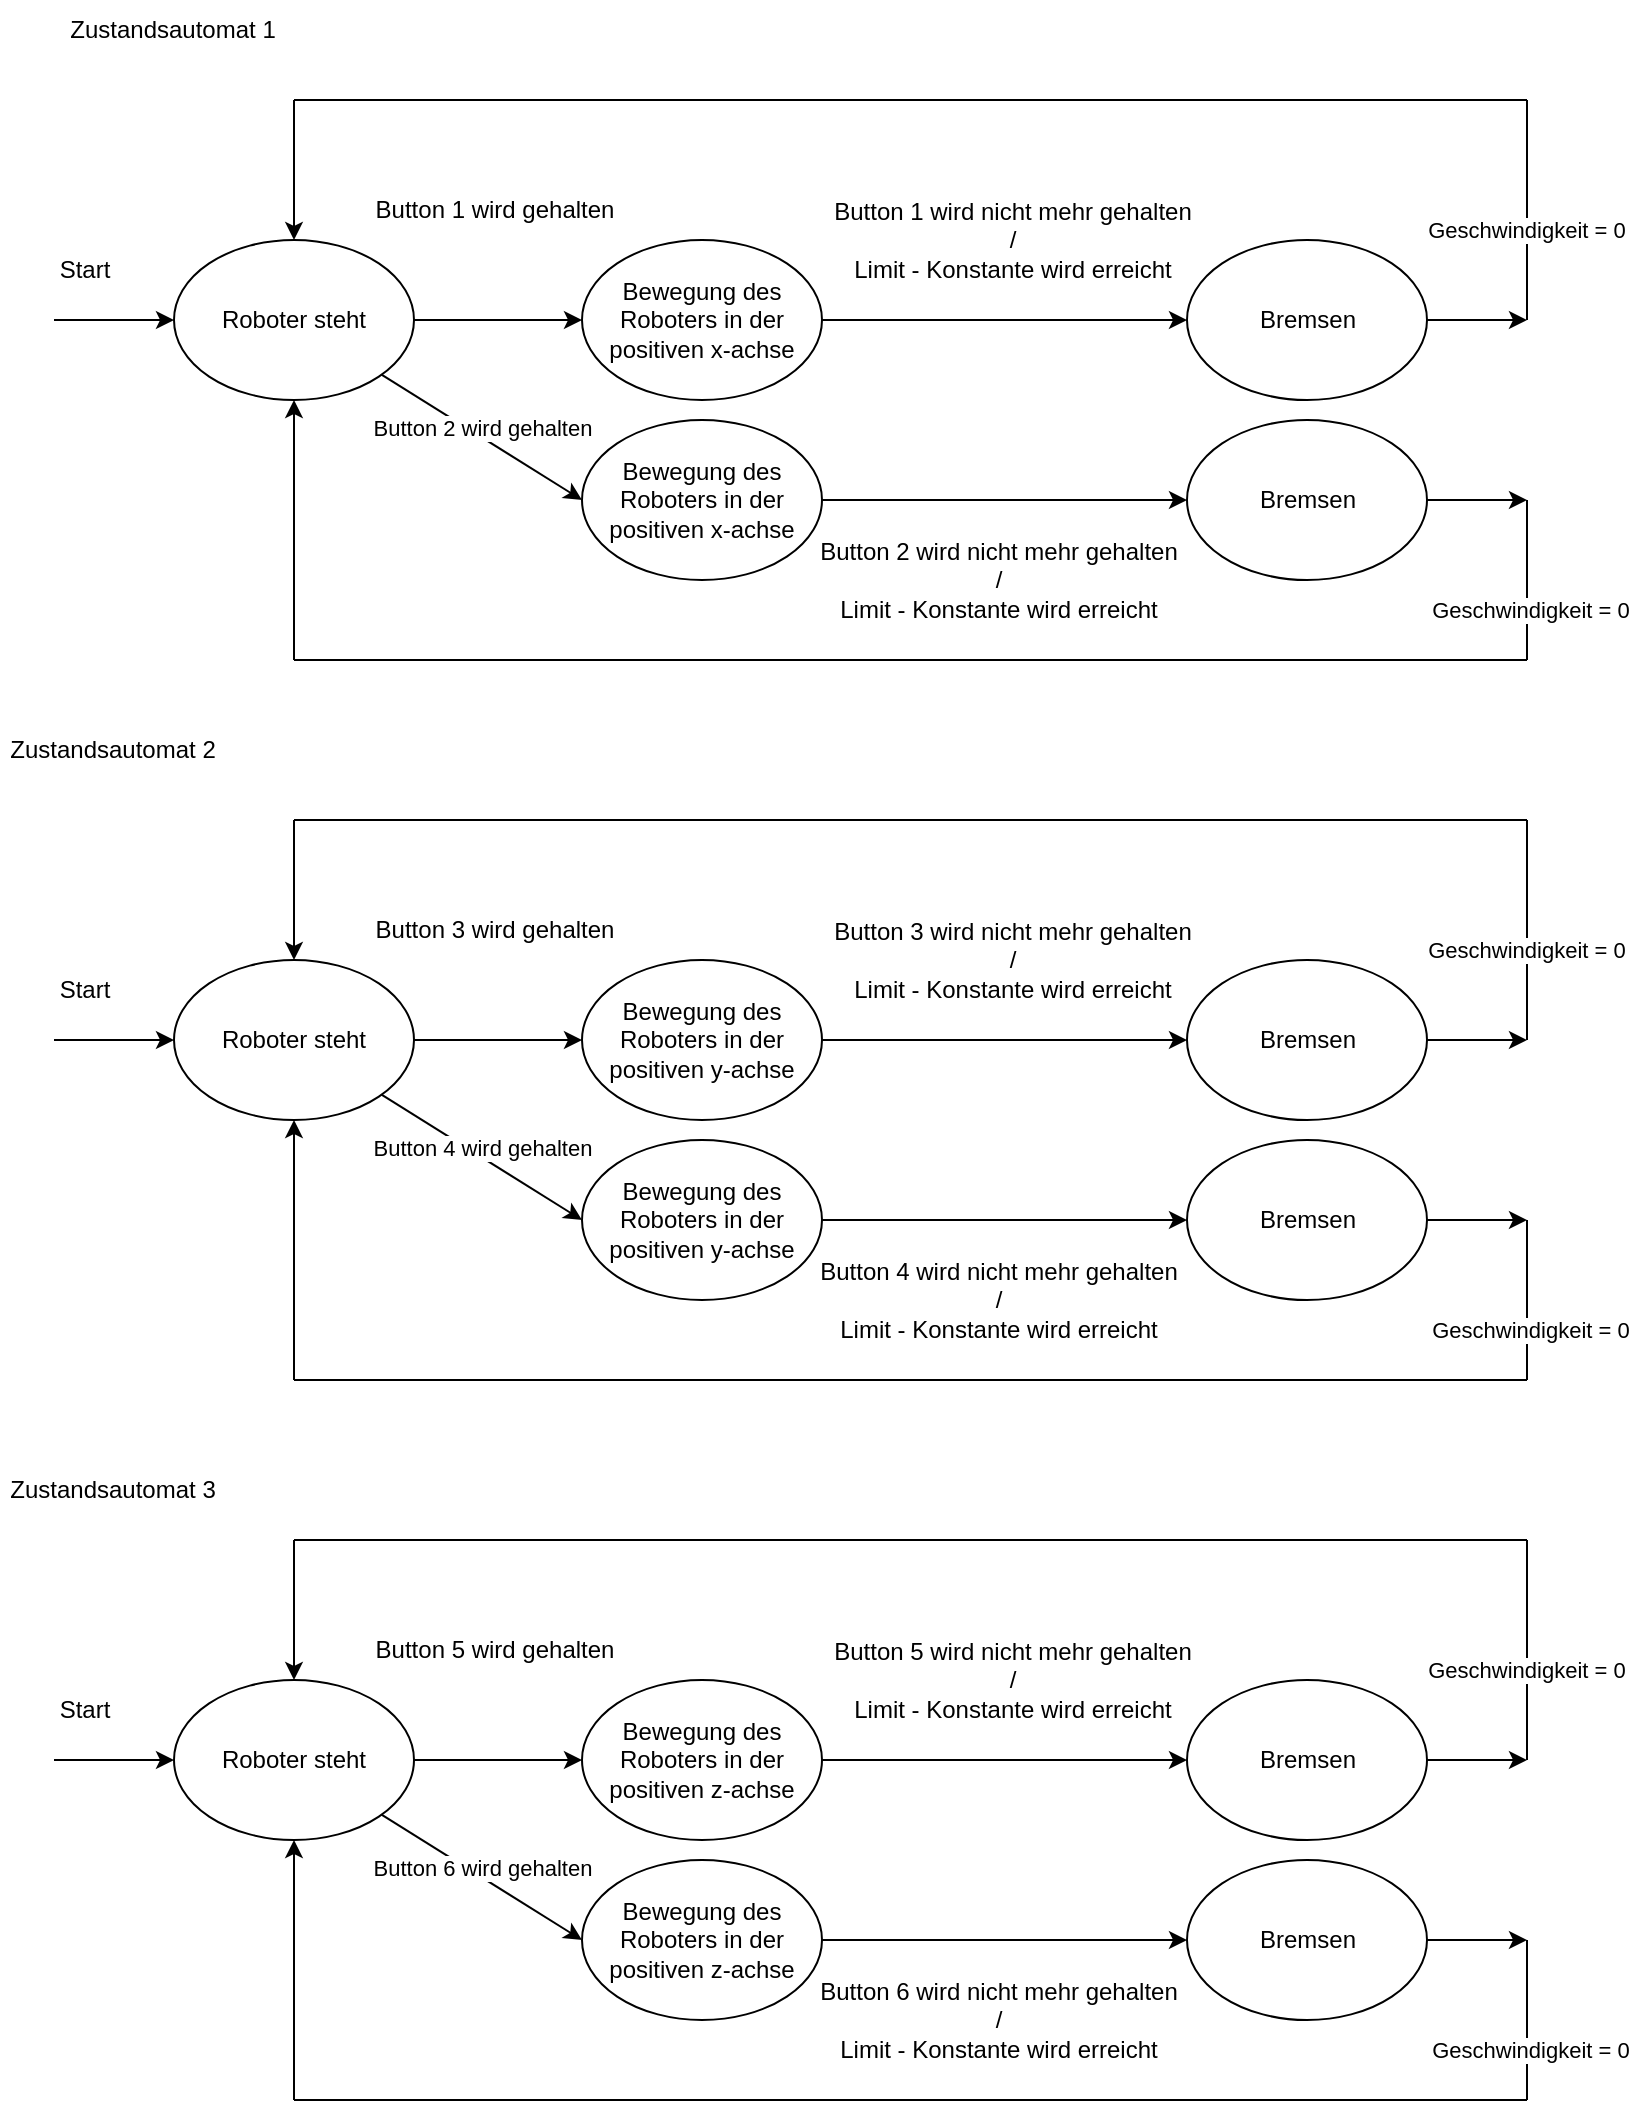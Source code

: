 <mxfile version="26.2.14">
  <diagram name="Seite-1" id="QC0C77xv7w2kt9TNGg8b">
    <mxGraphModel dx="1213" dy="738" grid="1" gridSize="10" guides="1" tooltips="1" connect="1" arrows="1" fold="1" page="1" pageScale="1" pageWidth="827" pageHeight="1169" math="0" shadow="0">
      <root>
        <mxCell id="0" />
        <mxCell id="1" parent="0" />
        <mxCell id="8pRhp2IM7KpkRPRiJOOy-15" value="" style="edgeStyle=orthogonalEdgeStyle;rounded=0;orthogonalLoop=1;jettySize=auto;html=1;" edge="1" parent="1" source="S-tBvXNM8otfsi7CXmxz-1" target="S-tBvXNM8otfsi7CXmxz-5">
          <mxGeometry relative="1" as="geometry" />
        </mxCell>
        <mxCell id="S-tBvXNM8otfsi7CXmxz-1" value="Roboter steht" style="ellipse;whiteSpace=wrap;html=1;" parent="1" vertex="1">
          <mxGeometry x="90" y="150" width="120" height="80" as="geometry" />
        </mxCell>
        <mxCell id="S-tBvXNM8otfsi7CXmxz-2" value="Start" style="text;html=1;align=center;verticalAlign=middle;resizable=0;points=[];autosize=1;strokeColor=none;fillColor=none;" parent="1" vertex="1">
          <mxGeometry x="20" y="150" width="50" height="30" as="geometry" />
        </mxCell>
        <mxCell id="S-tBvXNM8otfsi7CXmxz-3" value="" style="endArrow=classic;html=1;rounded=0;entryX=0;entryY=0.5;entryDx=0;entryDy=0;" parent="1" target="S-tBvXNM8otfsi7CXmxz-1" edge="1">
          <mxGeometry width="50" height="50" relative="1" as="geometry">
            <mxPoint x="70" y="190" as="sourcePoint" />
            <mxPoint x="100" y="190" as="targetPoint" />
            <Array as="points">
              <mxPoint x="30" y="190" />
              <mxPoint x="70" y="190" />
            </Array>
          </mxGeometry>
        </mxCell>
        <mxCell id="8pRhp2IM7KpkRPRiJOOy-16" value="" style="edgeStyle=orthogonalEdgeStyle;rounded=0;orthogonalLoop=1;jettySize=auto;html=1;" edge="1" parent="1" source="S-tBvXNM8otfsi7CXmxz-5" target="S-tBvXNM8otfsi7CXmxz-8">
          <mxGeometry relative="1" as="geometry" />
        </mxCell>
        <mxCell id="S-tBvXNM8otfsi7CXmxz-5" value="Bewegung des Roboters in der positiven x-achse" style="ellipse;whiteSpace=wrap;html=1;" parent="1" vertex="1">
          <mxGeometry x="294" y="150" width="120" height="80" as="geometry" />
        </mxCell>
        <mxCell id="S-tBvXNM8otfsi7CXmxz-6" value="Button 1 wird gehalten" style="text;html=1;align=center;verticalAlign=middle;resizable=0;points=[];autosize=1;strokeColor=none;fillColor=none;" parent="1" vertex="1">
          <mxGeometry x="180" y="120" width="140" height="30" as="geometry" />
        </mxCell>
        <mxCell id="S-tBvXNM8otfsi7CXmxz-8" value="Bremsen" style="ellipse;whiteSpace=wrap;html=1;" parent="1" vertex="1">
          <mxGeometry x="596.5" y="150" width="120" height="80" as="geometry" />
        </mxCell>
        <mxCell id="S-tBvXNM8otfsi7CXmxz-9" value="&lt;div&gt;Button 1 wird nicht mehr gehalten&lt;/div&gt;&lt;div&gt;/&lt;/div&gt;&lt;div&gt;Limit - Konstante wird erreicht&lt;/div&gt;" style="text;html=1;align=center;verticalAlign=middle;resizable=0;points=[];autosize=1;strokeColor=none;fillColor=none;" parent="1" vertex="1">
          <mxGeometry x="414" y="120" width="190" height="60" as="geometry" />
        </mxCell>
        <mxCell id="S-tBvXNM8otfsi7CXmxz-121" value="" style="endArrow=none;html=1;rounded=0;" parent="1" edge="1">
          <mxGeometry width="50" height="50" relative="1" as="geometry">
            <mxPoint x="150" y="80" as="sourcePoint" />
            <mxPoint x="766.5" y="80" as="targetPoint" />
          </mxGeometry>
        </mxCell>
        <mxCell id="S-tBvXNM8otfsi7CXmxz-123" value="" style="endArrow=classic;html=1;rounded=0;entryX=0.5;entryY=0;entryDx=0;entryDy=0;" parent="1" target="S-tBvXNM8otfsi7CXmxz-1" edge="1">
          <mxGeometry width="50" height="50" relative="1" as="geometry">
            <mxPoint x="150" y="80" as="sourcePoint" />
            <mxPoint x="200" y="30" as="targetPoint" />
          </mxGeometry>
        </mxCell>
        <mxCell id="8pRhp2IM7KpkRPRiJOOy-21" value="" style="endArrow=classic;html=1;rounded=0;exitX=1;exitY=0.5;exitDx=0;exitDy=0;" edge="1" parent="1" source="S-tBvXNM8otfsi7CXmxz-8">
          <mxGeometry width="50" height="50" relative="1" as="geometry">
            <mxPoint x="660" y="200" as="sourcePoint" />
            <mxPoint x="766.5" y="190" as="targetPoint" />
          </mxGeometry>
        </mxCell>
        <mxCell id="8pRhp2IM7KpkRPRiJOOy-22" value="" style="endArrow=none;html=1;rounded=0;" edge="1" parent="1">
          <mxGeometry width="50" height="50" relative="1" as="geometry">
            <mxPoint x="766.5" y="190" as="sourcePoint" />
            <mxPoint x="766.5" y="80" as="targetPoint" />
          </mxGeometry>
        </mxCell>
        <mxCell id="8pRhp2IM7KpkRPRiJOOy-37" value="&lt;div&gt;Geschwindigkeit = 0&lt;/div&gt;" style="edgeLabel;html=1;align=center;verticalAlign=middle;resizable=0;points=[];" vertex="1" connectable="0" parent="8pRhp2IM7KpkRPRiJOOy-22">
          <mxGeometry x="-0.182" y="1" relative="1" as="geometry">
            <mxPoint as="offset" />
          </mxGeometry>
        </mxCell>
        <mxCell id="8pRhp2IM7KpkRPRiJOOy-25" value="" style="edgeStyle=orthogonalEdgeStyle;rounded=0;orthogonalLoop=1;jettySize=auto;html=1;" edge="1" parent="1" source="8pRhp2IM7KpkRPRiJOOy-26" target="8pRhp2IM7KpkRPRiJOOy-27">
          <mxGeometry relative="1" as="geometry" />
        </mxCell>
        <mxCell id="8pRhp2IM7KpkRPRiJOOy-26" value="Bewegung des Roboters in der positiven x-achse" style="ellipse;whiteSpace=wrap;html=1;" vertex="1" parent="1">
          <mxGeometry x="294" y="240" width="120" height="80" as="geometry" />
        </mxCell>
        <mxCell id="8pRhp2IM7KpkRPRiJOOy-27" value="Bremsen" style="ellipse;whiteSpace=wrap;html=1;" vertex="1" parent="1">
          <mxGeometry x="596.5" y="240" width="120" height="80" as="geometry" />
        </mxCell>
        <mxCell id="8pRhp2IM7KpkRPRiJOOy-29" value="" style="endArrow=classic;html=1;rounded=0;entryX=0;entryY=0.5;entryDx=0;entryDy=0;" edge="1" parent="1" source="S-tBvXNM8otfsi7CXmxz-1" target="8pRhp2IM7KpkRPRiJOOy-26">
          <mxGeometry width="50" height="50" relative="1" as="geometry">
            <mxPoint x="150" y="280" as="sourcePoint" />
            <mxPoint x="230" y="270" as="targetPoint" />
          </mxGeometry>
        </mxCell>
        <mxCell id="8pRhp2IM7KpkRPRiJOOy-35" value="Button 2 wird gehalten" style="edgeLabel;html=1;align=center;verticalAlign=middle;resizable=0;points=[];" vertex="1" connectable="0" parent="8pRhp2IM7KpkRPRiJOOy-29">
          <mxGeometry x="-0.047" y="4" relative="1" as="geometry">
            <mxPoint as="offset" />
          </mxGeometry>
        </mxCell>
        <mxCell id="8pRhp2IM7KpkRPRiJOOy-30" value="" style="endArrow=none;html=1;rounded=0;" edge="1" parent="1">
          <mxGeometry width="50" height="50" relative="1" as="geometry">
            <mxPoint x="766.5" y="360" as="sourcePoint" />
            <mxPoint x="766.5" y="280" as="targetPoint" />
          </mxGeometry>
        </mxCell>
        <mxCell id="8pRhp2IM7KpkRPRiJOOy-39" value="&lt;div&gt;Geschwindigkeit = 0&lt;/div&gt;" style="edgeLabel;html=1;align=center;verticalAlign=middle;resizable=0;points=[];" vertex="1" connectable="0" parent="8pRhp2IM7KpkRPRiJOOy-30">
          <mxGeometry x="-0.375" y="-1" relative="1" as="geometry">
            <mxPoint as="offset" />
          </mxGeometry>
        </mxCell>
        <mxCell id="8pRhp2IM7KpkRPRiJOOy-31" value="" style="endArrow=classic;html=1;rounded=0;exitX=1;exitY=0.5;exitDx=0;exitDy=0;" edge="1" parent="1" source="8pRhp2IM7KpkRPRiJOOy-27">
          <mxGeometry width="50" height="50" relative="1" as="geometry">
            <mxPoint x="590" y="280" as="sourcePoint" />
            <mxPoint x="766.5" y="280" as="targetPoint" />
          </mxGeometry>
        </mxCell>
        <mxCell id="8pRhp2IM7KpkRPRiJOOy-32" value="" style="endArrow=none;html=1;rounded=0;" edge="1" parent="1">
          <mxGeometry width="50" height="50" relative="1" as="geometry">
            <mxPoint x="150" y="360" as="sourcePoint" />
            <mxPoint x="766.5" y="360" as="targetPoint" />
          </mxGeometry>
        </mxCell>
        <mxCell id="8pRhp2IM7KpkRPRiJOOy-33" value="" style="endArrow=classic;html=1;rounded=0;entryX=0.5;entryY=1;entryDx=0;entryDy=0;" edge="1" parent="1" target="S-tBvXNM8otfsi7CXmxz-1">
          <mxGeometry width="50" height="50" relative="1" as="geometry">
            <mxPoint x="150" y="360" as="sourcePoint" />
            <mxPoint x="210" y="310" as="targetPoint" />
          </mxGeometry>
        </mxCell>
        <mxCell id="8pRhp2IM7KpkRPRiJOOy-91" value="Zustandsautomat 1" style="text;html=1;align=center;verticalAlign=middle;resizable=0;points=[];autosize=1;strokeColor=none;fillColor=none;" vertex="1" parent="1">
          <mxGeometry x="33.5" y="30" width="110" height="30" as="geometry" />
        </mxCell>
        <mxCell id="8pRhp2IM7KpkRPRiJOOy-117" value="Zustandsautomat 2" style="text;html=1;align=center;verticalAlign=middle;resizable=0;points=[];autosize=1;strokeColor=none;fillColor=none;" vertex="1" parent="1">
          <mxGeometry x="3.5" y="390" width="110" height="30" as="geometry" />
        </mxCell>
        <mxCell id="8pRhp2IM7KpkRPRiJOOy-118" value="&lt;div&gt;Zustandsautomat 3&lt;/div&gt;" style="text;html=1;align=center;verticalAlign=middle;resizable=0;points=[];autosize=1;strokeColor=none;fillColor=none;" vertex="1" parent="1">
          <mxGeometry x="3.5" y="760" width="110" height="30" as="geometry" />
        </mxCell>
        <mxCell id="8pRhp2IM7KpkRPRiJOOy-120" value="&lt;div&gt;Button 2 wird nicht mehr gehalten&lt;/div&gt;&lt;div&gt;/&lt;/div&gt;&lt;div&gt;Limit - Konstante wird erreicht&lt;/div&gt;" style="text;html=1;align=center;verticalAlign=middle;resizable=0;points=[];autosize=1;strokeColor=none;fillColor=none;" vertex="1" parent="1">
          <mxGeometry x="406.5" y="290" width="190" height="60" as="geometry" />
        </mxCell>
        <mxCell id="8pRhp2IM7KpkRPRiJOOy-121" value="" style="edgeStyle=orthogonalEdgeStyle;rounded=0;orthogonalLoop=1;jettySize=auto;html=1;" edge="1" parent="1" source="8pRhp2IM7KpkRPRiJOOy-122" target="8pRhp2IM7KpkRPRiJOOy-126">
          <mxGeometry relative="1" as="geometry" />
        </mxCell>
        <mxCell id="8pRhp2IM7KpkRPRiJOOy-122" value="Roboter steht" style="ellipse;whiteSpace=wrap;html=1;" vertex="1" parent="1">
          <mxGeometry x="90" y="510" width="120" height="80" as="geometry" />
        </mxCell>
        <mxCell id="8pRhp2IM7KpkRPRiJOOy-123" value="Start" style="text;html=1;align=center;verticalAlign=middle;resizable=0;points=[];autosize=1;strokeColor=none;fillColor=none;" vertex="1" parent="1">
          <mxGeometry x="20" y="510" width="50" height="30" as="geometry" />
        </mxCell>
        <mxCell id="8pRhp2IM7KpkRPRiJOOy-124" value="" style="endArrow=classic;html=1;rounded=0;entryX=0;entryY=0.5;entryDx=0;entryDy=0;" edge="1" parent="1" target="8pRhp2IM7KpkRPRiJOOy-122">
          <mxGeometry width="50" height="50" relative="1" as="geometry">
            <mxPoint x="70" y="550" as="sourcePoint" />
            <mxPoint x="100" y="550" as="targetPoint" />
            <Array as="points">
              <mxPoint x="30" y="550" />
              <mxPoint x="70" y="550" />
            </Array>
          </mxGeometry>
        </mxCell>
        <mxCell id="8pRhp2IM7KpkRPRiJOOy-125" value="" style="edgeStyle=orthogonalEdgeStyle;rounded=0;orthogonalLoop=1;jettySize=auto;html=1;" edge="1" parent="1" source="8pRhp2IM7KpkRPRiJOOy-126" target="8pRhp2IM7KpkRPRiJOOy-128">
          <mxGeometry relative="1" as="geometry" />
        </mxCell>
        <mxCell id="8pRhp2IM7KpkRPRiJOOy-126" value="Bewegung des Roboters in der positiven y-achse" style="ellipse;whiteSpace=wrap;html=1;" vertex="1" parent="1">
          <mxGeometry x="294" y="510" width="120" height="80" as="geometry" />
        </mxCell>
        <mxCell id="8pRhp2IM7KpkRPRiJOOy-127" value="Button 3 wird gehalten" style="text;html=1;align=center;verticalAlign=middle;resizable=0;points=[];autosize=1;strokeColor=none;fillColor=none;" vertex="1" parent="1">
          <mxGeometry x="185" y="480" width="130" height="30" as="geometry" />
        </mxCell>
        <mxCell id="8pRhp2IM7KpkRPRiJOOy-128" value="Bremsen" style="ellipse;whiteSpace=wrap;html=1;" vertex="1" parent="1">
          <mxGeometry x="596.5" y="510" width="120" height="80" as="geometry" />
        </mxCell>
        <mxCell id="8pRhp2IM7KpkRPRiJOOy-129" value="&lt;div&gt;Button 3 wird nicht mehr gehalten&lt;/div&gt;&lt;div&gt;/&lt;/div&gt;&lt;div&gt;Limit - Konstante wird erreicht&lt;/div&gt;" style="text;html=1;align=center;verticalAlign=middle;resizable=0;points=[];autosize=1;strokeColor=none;fillColor=none;" vertex="1" parent="1">
          <mxGeometry x="414" y="480" width="190" height="60" as="geometry" />
        </mxCell>
        <mxCell id="8pRhp2IM7KpkRPRiJOOy-130" value="" style="endArrow=none;html=1;rounded=0;" edge="1" parent="1">
          <mxGeometry width="50" height="50" relative="1" as="geometry">
            <mxPoint x="150" y="440" as="sourcePoint" />
            <mxPoint x="766.5" y="440" as="targetPoint" />
          </mxGeometry>
        </mxCell>
        <mxCell id="8pRhp2IM7KpkRPRiJOOy-131" value="" style="endArrow=classic;html=1;rounded=0;entryX=0.5;entryY=0;entryDx=0;entryDy=0;" edge="1" parent="1" target="8pRhp2IM7KpkRPRiJOOy-122">
          <mxGeometry width="50" height="50" relative="1" as="geometry">
            <mxPoint x="150" y="440" as="sourcePoint" />
            <mxPoint x="200" y="390" as="targetPoint" />
          </mxGeometry>
        </mxCell>
        <mxCell id="8pRhp2IM7KpkRPRiJOOy-132" value="" style="endArrow=classic;html=1;rounded=0;exitX=1;exitY=0.5;exitDx=0;exitDy=0;" edge="1" parent="1" source="8pRhp2IM7KpkRPRiJOOy-128">
          <mxGeometry width="50" height="50" relative="1" as="geometry">
            <mxPoint x="660" y="560" as="sourcePoint" />
            <mxPoint x="766.5" y="550" as="targetPoint" />
          </mxGeometry>
        </mxCell>
        <mxCell id="8pRhp2IM7KpkRPRiJOOy-133" value="" style="endArrow=none;html=1;rounded=0;" edge="1" parent="1">
          <mxGeometry width="50" height="50" relative="1" as="geometry">
            <mxPoint x="766.5" y="550" as="sourcePoint" />
            <mxPoint x="766.5" y="440" as="targetPoint" />
          </mxGeometry>
        </mxCell>
        <mxCell id="8pRhp2IM7KpkRPRiJOOy-134" value="&lt;div&gt;Geschwindigkeit = 0&lt;/div&gt;" style="edgeLabel;html=1;align=center;verticalAlign=middle;resizable=0;points=[];" vertex="1" connectable="0" parent="8pRhp2IM7KpkRPRiJOOy-133">
          <mxGeometry x="-0.182" y="1" relative="1" as="geometry">
            <mxPoint as="offset" />
          </mxGeometry>
        </mxCell>
        <mxCell id="8pRhp2IM7KpkRPRiJOOy-135" value="" style="edgeStyle=orthogonalEdgeStyle;rounded=0;orthogonalLoop=1;jettySize=auto;html=1;" edge="1" parent="1" source="8pRhp2IM7KpkRPRiJOOy-136" target="8pRhp2IM7KpkRPRiJOOy-137">
          <mxGeometry relative="1" as="geometry" />
        </mxCell>
        <mxCell id="8pRhp2IM7KpkRPRiJOOy-136" value="Bewegung des Roboters in der positiven y-achse" style="ellipse;whiteSpace=wrap;html=1;" vertex="1" parent="1">
          <mxGeometry x="294" y="600" width="120" height="80" as="geometry" />
        </mxCell>
        <mxCell id="8pRhp2IM7KpkRPRiJOOy-137" value="Bremsen" style="ellipse;whiteSpace=wrap;html=1;" vertex="1" parent="1">
          <mxGeometry x="596.5" y="600" width="120" height="80" as="geometry" />
        </mxCell>
        <mxCell id="8pRhp2IM7KpkRPRiJOOy-138" value="" style="endArrow=classic;html=1;rounded=0;entryX=0;entryY=0.5;entryDx=0;entryDy=0;" edge="1" parent="1" source="8pRhp2IM7KpkRPRiJOOy-122" target="8pRhp2IM7KpkRPRiJOOy-136">
          <mxGeometry width="50" height="50" relative="1" as="geometry">
            <mxPoint x="150" y="640" as="sourcePoint" />
            <mxPoint x="230" y="630" as="targetPoint" />
          </mxGeometry>
        </mxCell>
        <mxCell id="8pRhp2IM7KpkRPRiJOOy-139" value="Button 4 wird gehalten" style="edgeLabel;html=1;align=center;verticalAlign=middle;resizable=0;points=[];" vertex="1" connectable="0" parent="8pRhp2IM7KpkRPRiJOOy-138">
          <mxGeometry x="-0.047" y="4" relative="1" as="geometry">
            <mxPoint as="offset" />
          </mxGeometry>
        </mxCell>
        <mxCell id="8pRhp2IM7KpkRPRiJOOy-140" value="" style="endArrow=none;html=1;rounded=0;" edge="1" parent="1">
          <mxGeometry width="50" height="50" relative="1" as="geometry">
            <mxPoint x="766.5" y="720" as="sourcePoint" />
            <mxPoint x="766.5" y="640" as="targetPoint" />
          </mxGeometry>
        </mxCell>
        <mxCell id="8pRhp2IM7KpkRPRiJOOy-141" value="&lt;div&gt;Geschwindigkeit = 0&lt;/div&gt;" style="edgeLabel;html=1;align=center;verticalAlign=middle;resizable=0;points=[];" vertex="1" connectable="0" parent="8pRhp2IM7KpkRPRiJOOy-140">
          <mxGeometry x="-0.375" y="-1" relative="1" as="geometry">
            <mxPoint as="offset" />
          </mxGeometry>
        </mxCell>
        <mxCell id="8pRhp2IM7KpkRPRiJOOy-142" value="" style="endArrow=classic;html=1;rounded=0;exitX=1;exitY=0.5;exitDx=0;exitDy=0;" edge="1" parent="1" source="8pRhp2IM7KpkRPRiJOOy-137">
          <mxGeometry width="50" height="50" relative="1" as="geometry">
            <mxPoint x="590" y="640" as="sourcePoint" />
            <mxPoint x="766.5" y="640" as="targetPoint" />
          </mxGeometry>
        </mxCell>
        <mxCell id="8pRhp2IM7KpkRPRiJOOy-143" value="" style="endArrow=none;html=1;rounded=0;" edge="1" parent="1">
          <mxGeometry width="50" height="50" relative="1" as="geometry">
            <mxPoint x="150" y="720" as="sourcePoint" />
            <mxPoint x="766.5" y="720" as="targetPoint" />
          </mxGeometry>
        </mxCell>
        <mxCell id="8pRhp2IM7KpkRPRiJOOy-144" value="" style="endArrow=classic;html=1;rounded=0;entryX=0.5;entryY=1;entryDx=0;entryDy=0;" edge="1" parent="1" target="8pRhp2IM7KpkRPRiJOOy-122">
          <mxGeometry width="50" height="50" relative="1" as="geometry">
            <mxPoint x="150" y="720" as="sourcePoint" />
            <mxPoint x="210" y="670" as="targetPoint" />
          </mxGeometry>
        </mxCell>
        <mxCell id="8pRhp2IM7KpkRPRiJOOy-145" value="&lt;div&gt;Button 4 wird nicht mehr gehalten&lt;/div&gt;&lt;div&gt;/&lt;/div&gt;&lt;div&gt;Limit - Konstante wird erreicht&lt;/div&gt;" style="text;html=1;align=center;verticalAlign=middle;resizable=0;points=[];autosize=1;strokeColor=none;fillColor=none;" vertex="1" parent="1">
          <mxGeometry x="406.5" y="650" width="190" height="60" as="geometry" />
        </mxCell>
        <mxCell id="8pRhp2IM7KpkRPRiJOOy-146" value="" style="edgeStyle=orthogonalEdgeStyle;rounded=0;orthogonalLoop=1;jettySize=auto;html=1;" edge="1" parent="1" source="8pRhp2IM7KpkRPRiJOOy-147" target="8pRhp2IM7KpkRPRiJOOy-151">
          <mxGeometry relative="1" as="geometry" />
        </mxCell>
        <mxCell id="8pRhp2IM7KpkRPRiJOOy-147" value="Roboter steht" style="ellipse;whiteSpace=wrap;html=1;" vertex="1" parent="1">
          <mxGeometry x="90" y="870" width="120" height="80" as="geometry" />
        </mxCell>
        <mxCell id="8pRhp2IM7KpkRPRiJOOy-148" value="Start" style="text;html=1;align=center;verticalAlign=middle;resizable=0;points=[];autosize=1;strokeColor=none;fillColor=none;" vertex="1" parent="1">
          <mxGeometry x="20" y="870" width="50" height="30" as="geometry" />
        </mxCell>
        <mxCell id="8pRhp2IM7KpkRPRiJOOy-149" value="" style="endArrow=classic;html=1;rounded=0;entryX=0;entryY=0.5;entryDx=0;entryDy=0;" edge="1" parent="1" target="8pRhp2IM7KpkRPRiJOOy-147">
          <mxGeometry width="50" height="50" relative="1" as="geometry">
            <mxPoint x="70" y="910" as="sourcePoint" />
            <mxPoint x="100" y="910" as="targetPoint" />
            <Array as="points">
              <mxPoint x="30" y="910" />
              <mxPoint x="70" y="910" />
            </Array>
          </mxGeometry>
        </mxCell>
        <mxCell id="8pRhp2IM7KpkRPRiJOOy-150" value="" style="edgeStyle=orthogonalEdgeStyle;rounded=0;orthogonalLoop=1;jettySize=auto;html=1;" edge="1" parent="1" source="8pRhp2IM7KpkRPRiJOOy-151" target="8pRhp2IM7KpkRPRiJOOy-153">
          <mxGeometry relative="1" as="geometry" />
        </mxCell>
        <mxCell id="8pRhp2IM7KpkRPRiJOOy-151" value="Bewegung des Roboters in der positiven z-achse" style="ellipse;whiteSpace=wrap;html=1;" vertex="1" parent="1">
          <mxGeometry x="294" y="870" width="120" height="80" as="geometry" />
        </mxCell>
        <mxCell id="8pRhp2IM7KpkRPRiJOOy-152" value="Button 5 wird gehalten" style="text;html=1;align=center;verticalAlign=middle;resizable=0;points=[];autosize=1;strokeColor=none;fillColor=none;" vertex="1" parent="1">
          <mxGeometry x="185" y="840" width="130" height="30" as="geometry" />
        </mxCell>
        <mxCell id="8pRhp2IM7KpkRPRiJOOy-153" value="Bremsen" style="ellipse;whiteSpace=wrap;html=1;" vertex="1" parent="1">
          <mxGeometry x="596.5" y="870" width="120" height="80" as="geometry" />
        </mxCell>
        <mxCell id="8pRhp2IM7KpkRPRiJOOy-154" value="&lt;div&gt;Button 5 wird nicht mehr gehalten&lt;/div&gt;&lt;div&gt;/&lt;/div&gt;&lt;div&gt;Limit - Konstante wird erreicht&lt;/div&gt;" style="text;html=1;align=center;verticalAlign=middle;resizable=0;points=[];autosize=1;strokeColor=none;fillColor=none;" vertex="1" parent="1">
          <mxGeometry x="414" y="840" width="190" height="60" as="geometry" />
        </mxCell>
        <mxCell id="8pRhp2IM7KpkRPRiJOOy-155" value="" style="endArrow=none;html=1;rounded=0;" edge="1" parent="1">
          <mxGeometry width="50" height="50" relative="1" as="geometry">
            <mxPoint x="150" y="800" as="sourcePoint" />
            <mxPoint x="766.5" y="800" as="targetPoint" />
          </mxGeometry>
        </mxCell>
        <mxCell id="8pRhp2IM7KpkRPRiJOOy-156" value="" style="endArrow=classic;html=1;rounded=0;entryX=0.5;entryY=0;entryDx=0;entryDy=0;" edge="1" parent="1" target="8pRhp2IM7KpkRPRiJOOy-147">
          <mxGeometry width="50" height="50" relative="1" as="geometry">
            <mxPoint x="150" y="800" as="sourcePoint" />
            <mxPoint x="200" y="750" as="targetPoint" />
          </mxGeometry>
        </mxCell>
        <mxCell id="8pRhp2IM7KpkRPRiJOOy-157" value="" style="endArrow=classic;html=1;rounded=0;exitX=1;exitY=0.5;exitDx=0;exitDy=0;" edge="1" parent="1" source="8pRhp2IM7KpkRPRiJOOy-153">
          <mxGeometry width="50" height="50" relative="1" as="geometry">
            <mxPoint x="660" y="920" as="sourcePoint" />
            <mxPoint x="766.5" y="910" as="targetPoint" />
          </mxGeometry>
        </mxCell>
        <mxCell id="8pRhp2IM7KpkRPRiJOOy-158" value="" style="endArrow=none;html=1;rounded=0;" edge="1" parent="1">
          <mxGeometry width="50" height="50" relative="1" as="geometry">
            <mxPoint x="766.5" y="910" as="sourcePoint" />
            <mxPoint x="766.5" y="800" as="targetPoint" />
          </mxGeometry>
        </mxCell>
        <mxCell id="8pRhp2IM7KpkRPRiJOOy-159" value="&lt;div&gt;Geschwindigkeit = 0&lt;/div&gt;" style="edgeLabel;html=1;align=center;verticalAlign=middle;resizable=0;points=[];" vertex="1" connectable="0" parent="8pRhp2IM7KpkRPRiJOOy-158">
          <mxGeometry x="-0.182" y="1" relative="1" as="geometry">
            <mxPoint as="offset" />
          </mxGeometry>
        </mxCell>
        <mxCell id="8pRhp2IM7KpkRPRiJOOy-160" value="" style="edgeStyle=orthogonalEdgeStyle;rounded=0;orthogonalLoop=1;jettySize=auto;html=1;" edge="1" parent="1" source="8pRhp2IM7KpkRPRiJOOy-161" target="8pRhp2IM7KpkRPRiJOOy-162">
          <mxGeometry relative="1" as="geometry" />
        </mxCell>
        <mxCell id="8pRhp2IM7KpkRPRiJOOy-161" value="Bewegung des Roboters in der positiven z-achse" style="ellipse;whiteSpace=wrap;html=1;" vertex="1" parent="1">
          <mxGeometry x="294" y="960" width="120" height="80" as="geometry" />
        </mxCell>
        <mxCell id="8pRhp2IM7KpkRPRiJOOy-162" value="Bremsen" style="ellipse;whiteSpace=wrap;html=1;" vertex="1" parent="1">
          <mxGeometry x="596.5" y="960" width="120" height="80" as="geometry" />
        </mxCell>
        <mxCell id="8pRhp2IM7KpkRPRiJOOy-163" value="" style="endArrow=classic;html=1;rounded=0;entryX=0;entryY=0.5;entryDx=0;entryDy=0;" edge="1" parent="1" source="8pRhp2IM7KpkRPRiJOOy-147" target="8pRhp2IM7KpkRPRiJOOy-161">
          <mxGeometry width="50" height="50" relative="1" as="geometry">
            <mxPoint x="150" y="1000" as="sourcePoint" />
            <mxPoint x="230" y="990" as="targetPoint" />
          </mxGeometry>
        </mxCell>
        <mxCell id="8pRhp2IM7KpkRPRiJOOy-164" value="Button 6 wird gehalten" style="edgeLabel;html=1;align=center;verticalAlign=middle;resizable=0;points=[];" vertex="1" connectable="0" parent="8pRhp2IM7KpkRPRiJOOy-163">
          <mxGeometry x="-0.047" y="4" relative="1" as="geometry">
            <mxPoint as="offset" />
          </mxGeometry>
        </mxCell>
        <mxCell id="8pRhp2IM7KpkRPRiJOOy-165" value="" style="endArrow=none;html=1;rounded=0;" edge="1" parent="1">
          <mxGeometry width="50" height="50" relative="1" as="geometry">
            <mxPoint x="766.5" y="1080" as="sourcePoint" />
            <mxPoint x="766.5" y="1000" as="targetPoint" />
          </mxGeometry>
        </mxCell>
        <mxCell id="8pRhp2IM7KpkRPRiJOOy-166" value="&lt;div&gt;Geschwindigkeit = 0&lt;/div&gt;" style="edgeLabel;html=1;align=center;verticalAlign=middle;resizable=0;points=[];" vertex="1" connectable="0" parent="8pRhp2IM7KpkRPRiJOOy-165">
          <mxGeometry x="-0.375" y="-1" relative="1" as="geometry">
            <mxPoint as="offset" />
          </mxGeometry>
        </mxCell>
        <mxCell id="8pRhp2IM7KpkRPRiJOOy-167" value="" style="endArrow=classic;html=1;rounded=0;exitX=1;exitY=0.5;exitDx=0;exitDy=0;" edge="1" parent="1" source="8pRhp2IM7KpkRPRiJOOy-162">
          <mxGeometry width="50" height="50" relative="1" as="geometry">
            <mxPoint x="590" y="1000" as="sourcePoint" />
            <mxPoint x="766.5" y="1000" as="targetPoint" />
          </mxGeometry>
        </mxCell>
        <mxCell id="8pRhp2IM7KpkRPRiJOOy-168" value="" style="endArrow=none;html=1;rounded=0;" edge="1" parent="1">
          <mxGeometry width="50" height="50" relative="1" as="geometry">
            <mxPoint x="150" y="1080" as="sourcePoint" />
            <mxPoint x="766.5" y="1080" as="targetPoint" />
          </mxGeometry>
        </mxCell>
        <mxCell id="8pRhp2IM7KpkRPRiJOOy-169" value="" style="endArrow=classic;html=1;rounded=0;entryX=0.5;entryY=1;entryDx=0;entryDy=0;" edge="1" parent="1" target="8pRhp2IM7KpkRPRiJOOy-147">
          <mxGeometry width="50" height="50" relative="1" as="geometry">
            <mxPoint x="150" y="1080" as="sourcePoint" />
            <mxPoint x="210" y="1030" as="targetPoint" />
          </mxGeometry>
        </mxCell>
        <mxCell id="8pRhp2IM7KpkRPRiJOOy-170" value="&lt;div&gt;Button 6 wird nicht mehr gehalten&lt;/div&gt;&lt;div&gt;/&lt;/div&gt;&lt;div&gt;Limit - Konstante wird erreicht&lt;/div&gt;" style="text;html=1;align=center;verticalAlign=middle;resizable=0;points=[];autosize=1;strokeColor=none;fillColor=none;" vertex="1" parent="1">
          <mxGeometry x="406.5" y="1010" width="190" height="60" as="geometry" />
        </mxCell>
      </root>
    </mxGraphModel>
  </diagram>
</mxfile>
